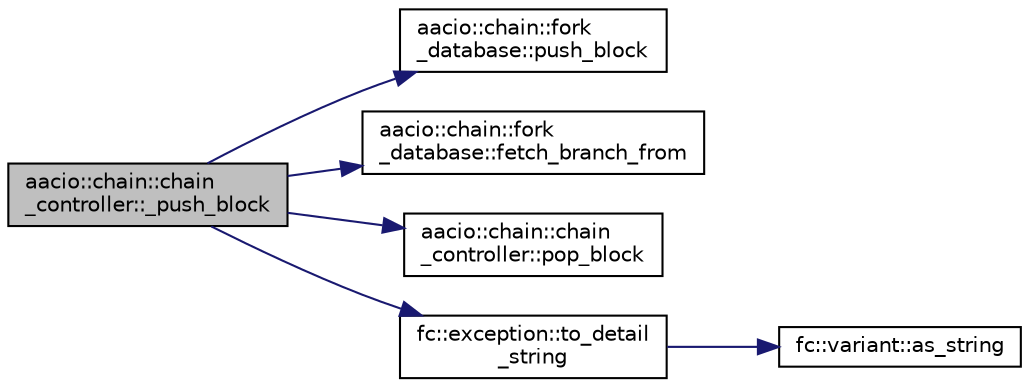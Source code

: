digraph "aacio::chain::chain_controller::_push_block"
{
  edge [fontname="Helvetica",fontsize="10",labelfontname="Helvetica",labelfontsize="10"];
  node [fontname="Helvetica",fontsize="10",shape=record];
  rankdir="LR";
  Node0 [label="aacio::chain::chain\l_controller::_push_block",height=0.2,width=0.4,color="black", fillcolor="grey75", style="filled", fontcolor="black"];
  Node0 -> Node1 [color="midnightblue",fontsize="10",style="solid",fontname="Helvetica"];
  Node1 [label="aacio::chain::fork\l_database::push_block",height=0.2,width=0.4,color="black", fillcolor="white", style="filled",URL="$classaacio_1_1chain_1_1fork__database.html#ae9ce87aac5b9f14e08fccff4e6e98fdb"];
  Node0 -> Node2 [color="midnightblue",fontsize="10",style="solid",fontname="Helvetica"];
  Node2 [label="aacio::chain::fork\l_database::fetch_branch_from",height=0.2,width=0.4,color="black", fillcolor="white", style="filled",URL="$classaacio_1_1chain_1_1fork__database.html#a309c5e2cb8d499551cc71356dfab46cc"];
  Node0 -> Node3 [color="midnightblue",fontsize="10",style="solid",fontname="Helvetica"];
  Node3 [label="aacio::chain::chain\l_controller::pop_block",height=0.2,width=0.4,color="black", fillcolor="white", style="filled",URL="$classaacio_1_1chain_1_1chain__controller.html#a58bf5d32ed81ff6aa8024ec8fa1ee105"];
  Node0 -> Node4 [color="midnightblue",fontsize="10",style="solid",fontname="Helvetica"];
  Node4 [label="fc::exception::to_detail\l_string",height=0.2,width=0.4,color="black", fillcolor="white", style="filled",URL="$classfc_1_1exception.html#a7611ea8fbe25dde56649b685c2298a37"];
  Node4 -> Node5 [color="midnightblue",fontsize="10",style="solid",fontname="Helvetica"];
  Node5 [label="fc::variant::as_string",height=0.2,width=0.4,color="black", fillcolor="white", style="filled",URL="$classfc_1_1variant.html#acbd70a93184e4277631f2a261acb707c"];
}
